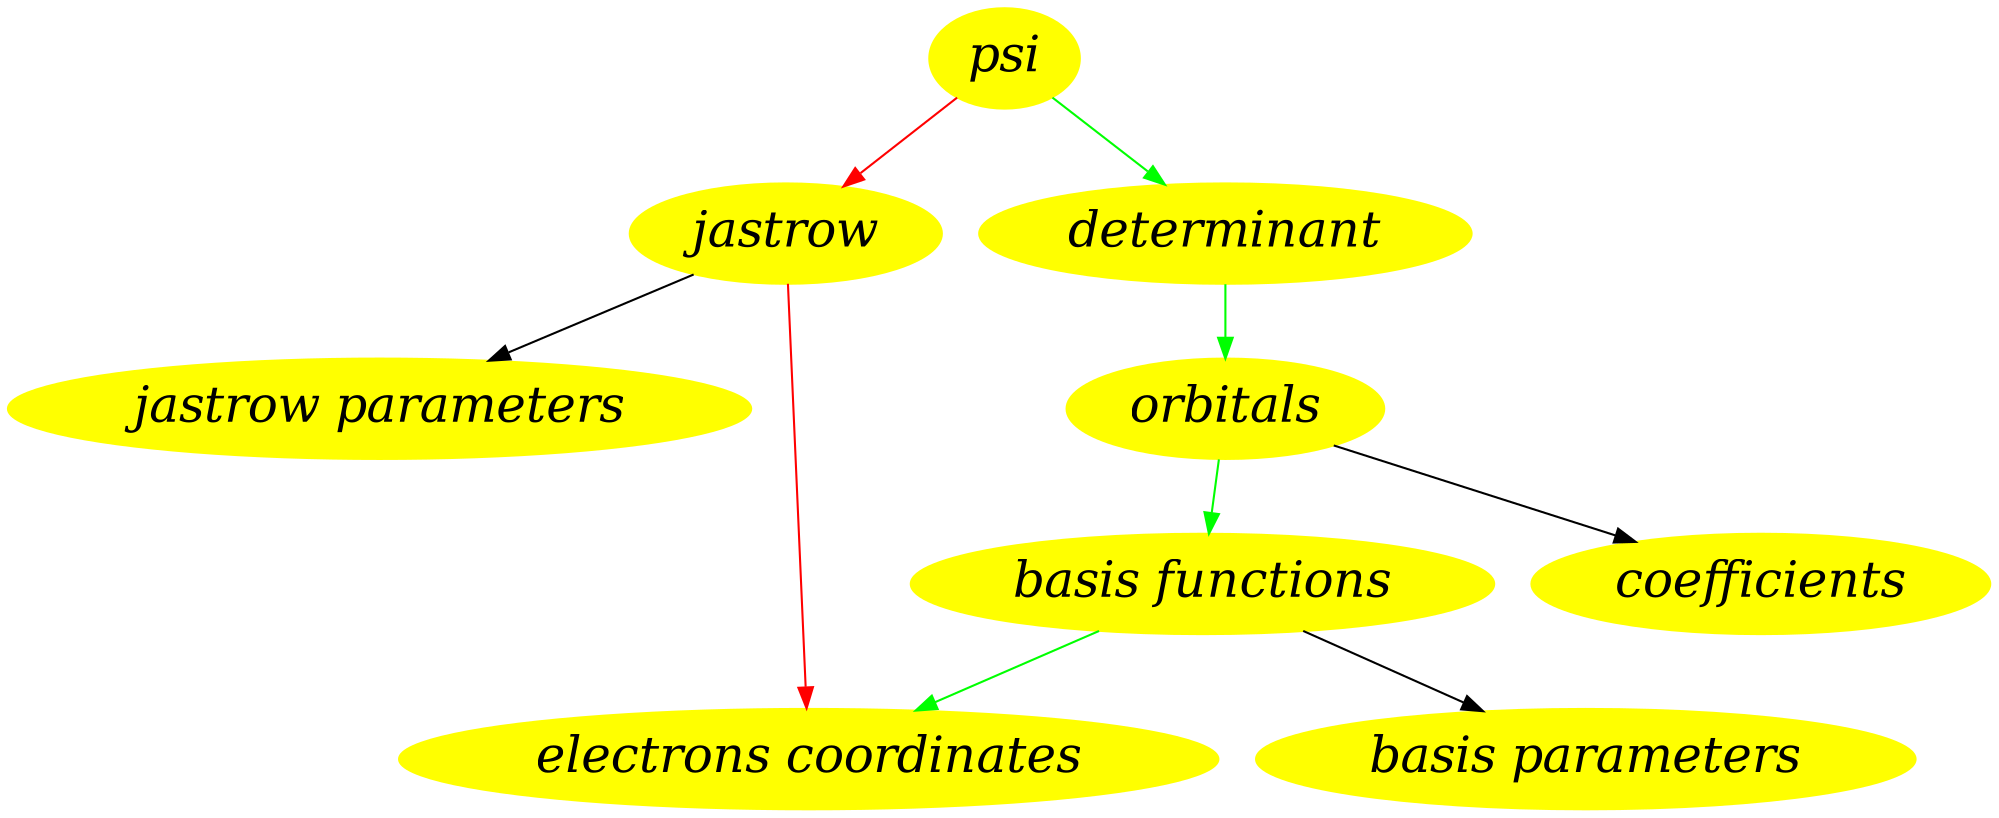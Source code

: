 	digraph jastrowed_psi_tree {
		size="14,14";
		node [color=yellow, style=filled,
		fontsize=24, fontname="Palatino-Italic",fontcolor=black];

		"psi" -> "jastrow" [color=red];
		"jastrow" -> "jastrow parameters";
		"jastrow" -> "electrons coordinates" [color=red];

		"psi" -> "determinant" [color=green];
		"determinant" -> "orbitals" [color=green];
		"orbitals" -> "basis functions" [color=green];
		"basis functions" -> "basis parameters";
		"basis functions" -> "electrons coordinates" [color=green];
		"orbitals" -> "coefficients";
		}

